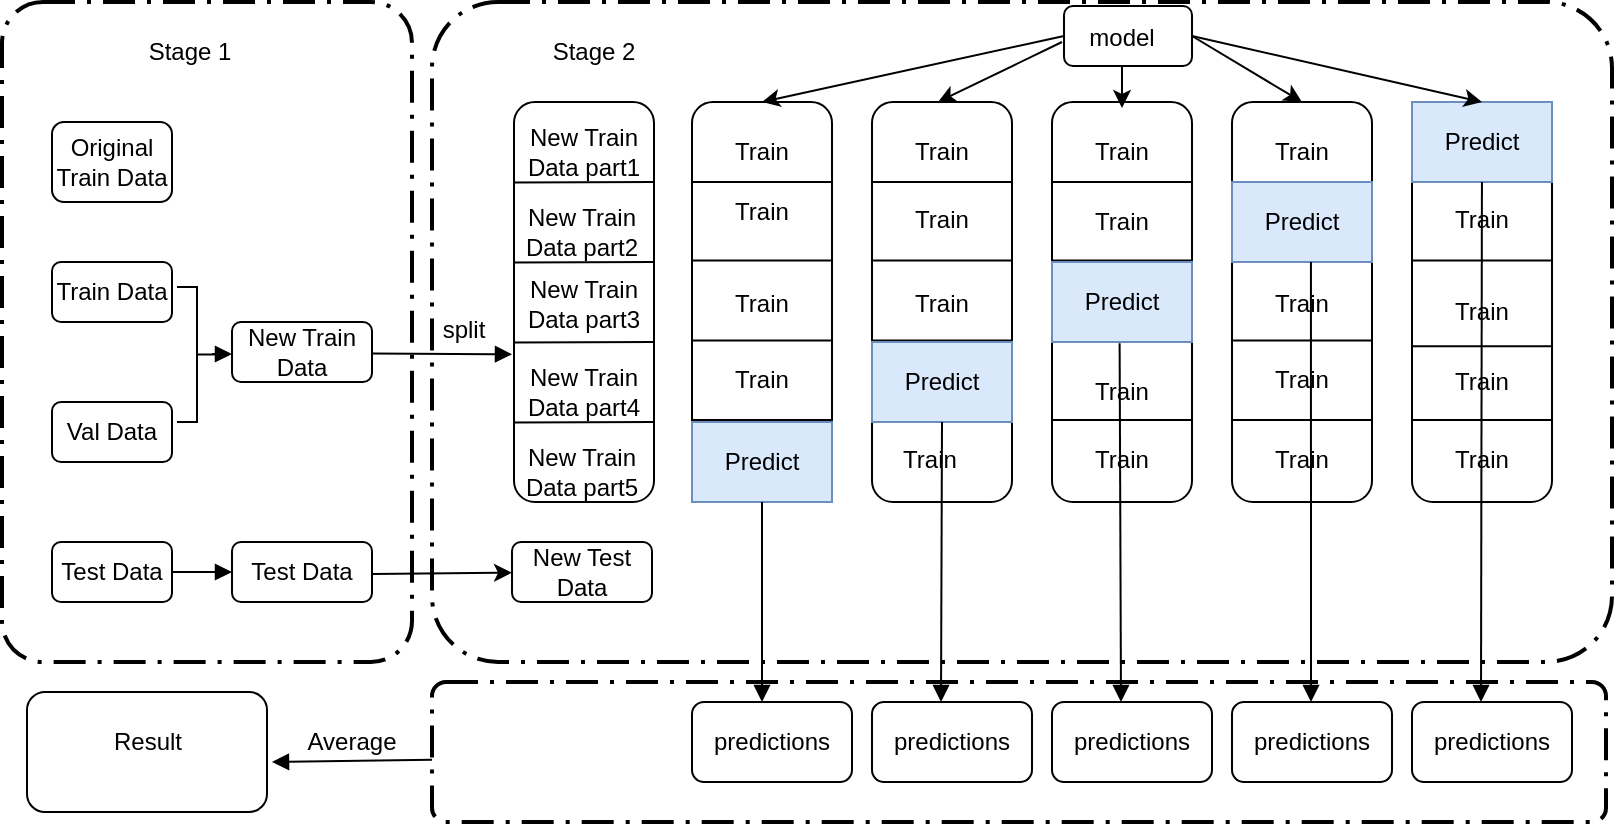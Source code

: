 <mxfile version="14.0.4" type="github">
  <diagram id="dO6tAKvJiPSVII-vZ6FS" name="Page-1">
    <mxGraphModel dx="1865" dy="1661" grid="1" gridSize="10" guides="1" tooltips="1" connect="1" arrows="1" fold="1" page="1" pageScale="1" pageWidth="827" pageHeight="1169" math="0" shadow="0">
      <root>
        <mxCell id="0" />
        <mxCell id="1" parent="0" />
        <mxCell id="9sRZHM92yr7rH6drEYQw-5" value="" style="rounded=1;arcSize=10;dashed=1;strokeColor=#000000;fillColor=none;gradientColor=none;dashPattern=8 3 1 3;strokeWidth=2;" vertex="1" parent="1">
          <mxGeometry x="-85" y="-20" width="205" height="330" as="geometry" />
        </mxCell>
        <mxCell id="9sRZHM92yr7rH6drEYQw-6" value="" style="rounded=1;arcSize=10;dashed=1;strokeColor=#000000;fillColor=none;gradientColor=none;dashPattern=8 3 1 3;strokeWidth=2;" vertex="1" parent="1">
          <mxGeometry x="130" y="-20" width="590" height="330" as="geometry" />
        </mxCell>
        <mxCell id="9sRZHM92yr7rH6drEYQw-7" value="Original Train Data" style="shape=ext;rounded=1;html=1;whiteSpace=wrap;" vertex="1" parent="1">
          <mxGeometry x="-60" y="40" width="60" height="40" as="geometry" />
        </mxCell>
        <mxCell id="9sRZHM92yr7rH6drEYQw-8" value="Train Data" style="shape=ext;rounded=1;html=1;whiteSpace=wrap;" vertex="1" parent="1">
          <mxGeometry x="-60" y="110" width="60" height="30" as="geometry" />
        </mxCell>
        <mxCell id="9sRZHM92yr7rH6drEYQw-9" value="Test Data" style="shape=ext;rounded=1;html=1;whiteSpace=wrap;" vertex="1" parent="1">
          <mxGeometry x="-60" y="250" width="60" height="30" as="geometry" />
        </mxCell>
        <mxCell id="9sRZHM92yr7rH6drEYQw-10" value="Val Data" style="shape=ext;rounded=1;html=1;whiteSpace=wrap;" vertex="1" parent="1">
          <mxGeometry x="-60" y="180" width="60" height="30" as="geometry" />
        </mxCell>
        <mxCell id="9sRZHM92yr7rH6drEYQw-11" value="New Train Data" style="shape=ext;rounded=1;html=1;whiteSpace=wrap;" vertex="1" parent="1">
          <mxGeometry x="30" y="140" width="70" height="30" as="geometry" />
        </mxCell>
        <mxCell id="9sRZHM92yr7rH6drEYQw-12" value="" style="html=1;shape=mxgraph.flowchart.annotation_2;align=left;labelPosition=right;direction=north;rotation=-90;" vertex="1" parent="1">
          <mxGeometry x="-21.25" y="146.25" width="67.5" height="20" as="geometry" />
        </mxCell>
        <mxCell id="9sRZHM92yr7rH6drEYQw-14" value="" style="endArrow=block;endFill=1;endSize=6;html=1;" edge="1" parent="1">
          <mxGeometry width="100" relative="1" as="geometry">
            <mxPoint x="20" y="156" as="sourcePoint" />
            <mxPoint x="30" y="156" as="targetPoint" />
            <Array as="points">
              <mxPoint x="20" y="156" />
            </Array>
          </mxGeometry>
        </mxCell>
        <mxCell id="9sRZHM92yr7rH6drEYQw-15" value="Stage 1" style="text;html=1;strokeColor=none;fillColor=none;align=center;verticalAlign=middle;whiteSpace=wrap;rounded=0;" vertex="1" parent="1">
          <mxGeometry x="-21.25" y="-5" width="60" height="20" as="geometry" />
        </mxCell>
        <mxCell id="9sRZHM92yr7rH6drEYQw-16" value="Test Data" style="shape=ext;rounded=1;html=1;whiteSpace=wrap;" vertex="1" parent="1">
          <mxGeometry x="30" y="250" width="70" height="30" as="geometry" />
        </mxCell>
        <mxCell id="9sRZHM92yr7rH6drEYQw-17" value="" style="endArrow=block;endFill=1;endSize=6;html=1;exitX=1;exitY=0.5;exitDx=0;exitDy=0;entryX=0;entryY=0.5;entryDx=0;entryDy=0;" edge="1" parent="1" source="9sRZHM92yr7rH6drEYQw-9" target="9sRZHM92yr7rH6drEYQw-16">
          <mxGeometry width="100" relative="1" as="geometry">
            <mxPoint y="244.5" as="sourcePoint" />
            <mxPoint x="30" y="245" as="targetPoint" />
          </mxGeometry>
        </mxCell>
        <mxCell id="9sRZHM92yr7rH6drEYQw-19" value="New Test Data" style="shape=ext;rounded=1;html=1;whiteSpace=wrap;" vertex="1" parent="1">
          <mxGeometry x="170" y="250" width="70" height="30" as="geometry" />
        </mxCell>
        <mxCell id="9sRZHM92yr7rH6drEYQw-20" value="" style="endArrow=block;endFill=1;endSize=6;html=1;" edge="1" parent="1">
          <mxGeometry width="100" relative="1" as="geometry">
            <mxPoint x="100" y="155.75" as="sourcePoint" />
            <mxPoint x="170" y="156.139" as="targetPoint" />
          </mxGeometry>
        </mxCell>
        <mxCell id="9sRZHM92yr7rH6drEYQw-22" value="split" style="text;html=1;strokeColor=none;fillColor=none;align=center;verticalAlign=middle;whiteSpace=wrap;rounded=0;" vertex="1" parent="1">
          <mxGeometry x="126" y="134.25" width="40" height="20" as="geometry" />
        </mxCell>
        <mxCell id="9sRZHM92yr7rH6drEYQw-35" value="" style="shape=ext;rounded=1;html=1;whiteSpace=wrap;" vertex="1" parent="1">
          <mxGeometry x="171" y="30" width="70" height="200" as="geometry" />
        </mxCell>
        <mxCell id="9sRZHM92yr7rH6drEYQw-36" value="" style="endArrow=none;html=1;rounded=0;" edge="1" parent="1">
          <mxGeometry relative="1" as="geometry">
            <mxPoint x="171" y="70.25" as="sourcePoint" />
            <mxPoint x="241" y="70" as="targetPoint" />
          </mxGeometry>
        </mxCell>
        <mxCell id="9sRZHM92yr7rH6drEYQw-37" value="New Train Data part1" style="text;html=1;strokeColor=none;fillColor=none;align=center;verticalAlign=middle;whiteSpace=wrap;rounded=0;" vertex="1" parent="1">
          <mxGeometry x="171" y="40" width="70" height="30" as="geometry" />
        </mxCell>
        <mxCell id="9sRZHM92yr7rH6drEYQw-38" value="New Train Data part3&lt;span style=&quot;color: rgba(0 , 0 , 0 , 0) ; font-family: monospace ; font-size: 0px&quot;&gt;%3CmxGraphModel%3E%3Croot%3E%3CmxCell%20id%3D%220%22%2F%3E%3CmxCell%20id%3D%221%22%20parent%3D%220%22%2F%3E%3CmxCell%20id%3D%222%22%20value%3D%22%22%20style%3D%22endArrow%3Dnone%3Bhtml%3D1%3Brounded%3D0%3B%22%20edge%3D%221%22%20parent%3D%221%22%3E%3CmxGeometry%20relative%3D%221%22%20as%3D%22geometry%22%3E%3CmxPoint%20x%3D%22270%22%20y%3D%2271%22%20as%3D%22sourcePoint%22%2F%3E%3CmxPoint%20x%3D%22340%22%20y%3D%2270.75%22%20as%3D%22targetPoint%22%2F%3E%3C%2FmxGeometry%3E%3C%2FmxCell%3E%3C%2Froot%3E%3C%2FmxGraphModel%3E&lt;/span&gt;" style="text;html=1;strokeColor=none;fillColor=none;align=center;verticalAlign=middle;whiteSpace=wrap;rounded=0;" vertex="1" parent="1">
          <mxGeometry x="171" y="116.25" width="70" height="30" as="geometry" />
        </mxCell>
        <mxCell id="9sRZHM92yr7rH6drEYQw-39" value="New Train Data part2" style="text;html=1;strokeColor=none;fillColor=none;align=center;verticalAlign=middle;whiteSpace=wrap;rounded=0;" vertex="1" parent="1">
          <mxGeometry x="170" y="80" width="70" height="30" as="geometry" />
        </mxCell>
        <mxCell id="9sRZHM92yr7rH6drEYQw-40" value="" style="endArrow=none;html=1;rounded=0;" edge="1" parent="1">
          <mxGeometry relative="1" as="geometry">
            <mxPoint x="171" y="110.25" as="sourcePoint" />
            <mxPoint x="241" y="110" as="targetPoint" />
          </mxGeometry>
        </mxCell>
        <mxCell id="9sRZHM92yr7rH6drEYQw-41" value="" style="endArrow=none;html=1;rounded=0;" edge="1" parent="1">
          <mxGeometry relative="1" as="geometry">
            <mxPoint x="171" y="150.25" as="sourcePoint" />
            <mxPoint x="241" y="150" as="targetPoint" />
          </mxGeometry>
        </mxCell>
        <mxCell id="9sRZHM92yr7rH6drEYQw-43" value="" style="endArrow=none;html=1;rounded=0;" edge="1" parent="1">
          <mxGeometry relative="1" as="geometry">
            <mxPoint x="171" y="190.25" as="sourcePoint" />
            <mxPoint x="241" y="190" as="targetPoint" />
          </mxGeometry>
        </mxCell>
        <mxCell id="9sRZHM92yr7rH6drEYQw-44" value="New Train Data part4&lt;span style=&quot;color: rgba(0 , 0 , 0 , 0) ; font-family: monospace ; font-size: 0px&quot;&gt;%3CmxGraphModel%3E%3Croot%3E%3CmxCell%20id%3D%220%22%2F%3E%3CmxCell%20id%3D%221%22%20parent%3D%220%22%2F%3E%3CmxCell%20id%3D%222%22%20value%3D%22%22%20style%3D%22endArrow%3Dnone%3Bhtml%3D1%3Brounded%3D0%3B%22%20edge%3D%221%22%20parent%3D%221%22%3E%3CmxGeometry%20relative%3D%221%22%20as%3D%22geometry%22%3E%3CmxPoint%20x%3D%22270%22%20y%3D%2271%22%20as%3D%22sourcePoint%22%2F%3E%3CmxPoint%20x%3D%22340%22%20y%3D%2270.75%22%20as%3D%22targetPoint%22%2F%3E%3C%2FmxGeometry%3E%3C%2FmxCell%3E%3C%2Froot%3E%3C%2FmxGraphModel%3E&lt;/span&gt;" style="text;html=1;strokeColor=none;fillColor=none;align=center;verticalAlign=middle;whiteSpace=wrap;rounded=0;" vertex="1" parent="1">
          <mxGeometry x="171" y="160" width="70" height="30" as="geometry" />
        </mxCell>
        <mxCell id="9sRZHM92yr7rH6drEYQw-45" value="New Train Data part5&lt;span style=&quot;color: rgba(0 , 0 , 0 , 0) ; font-family: monospace ; font-size: 0px&quot;&gt;%3CmxGraphModel%3E%3Croot%3E%3CmxCell%20id%3D%220%22%2F%3E%3CmxCell%20id%3D%221%22%20parent%3D%220%22%2F%3E%3CmxCell%20id%3D%222%22%20value%3D%22%22%20style%3D%22endArrow%3Dnone%3Bhtml%3D1%3Brounded%3D0%3B%22%20edge%3D%221%22%20parent%3D%221%22%3E%3CmxGeometry%20relative%3D%221%22%20as%3D%22geometry%22%3E%3CmxPoint%20x%3D%22270%22%20y%3D%2271%22%20as%3D%22sourcePoint%22%2F%3E%3CmxPoint%20x%3D%22340%22%20y%3D%2270.75%22%20as%3D%22targetPoint%22%2F%3E%3C%2FmxGeometry%3E%3C%2FmxCell%3E%3C%2Froot%3E%3C%2FmxGraphModel%3E&lt;/span&gt;" style="text;html=1;strokeColor=none;fillColor=none;align=center;verticalAlign=middle;whiteSpace=wrap;rounded=0;" vertex="1" parent="1">
          <mxGeometry x="170" y="200" width="70" height="30" as="geometry" />
        </mxCell>
        <mxCell id="9sRZHM92yr7rH6drEYQw-47" value="" style="endArrow=classic;html=1;" edge="1" parent="1" target="9sRZHM92yr7rH6drEYQw-19">
          <mxGeometry width="50" height="50" relative="1" as="geometry">
            <mxPoint x="100" y="266" as="sourcePoint" />
            <mxPoint x="150" y="220" as="targetPoint" />
          </mxGeometry>
        </mxCell>
        <mxCell id="9sRZHM92yr7rH6drEYQw-48" value="" style="shape=ext;rounded=1;html=1;whiteSpace=wrap;" vertex="1" parent="1">
          <mxGeometry x="260" y="30" width="70" height="200" as="geometry" />
        </mxCell>
        <mxCell id="9sRZHM92yr7rH6drEYQw-49" value="" style="shape=ext;rounded=1;html=1;whiteSpace=wrap;" vertex="1" parent="1">
          <mxGeometry x="350" y="30" width="70" height="200" as="geometry" />
        </mxCell>
        <mxCell id="9sRZHM92yr7rH6drEYQw-50" value="" style="shape=ext;rounded=1;html=1;whiteSpace=wrap;" vertex="1" parent="1">
          <mxGeometry x="440" y="30" width="70" height="200" as="geometry" />
        </mxCell>
        <mxCell id="9sRZHM92yr7rH6drEYQw-51" value="" style="shape=ext;rounded=1;html=1;whiteSpace=wrap;" vertex="1" parent="1">
          <mxGeometry x="530" y="30" width="70" height="200" as="geometry" />
        </mxCell>
        <mxCell id="9sRZHM92yr7rH6drEYQw-52" value="" style="shape=ext;rounded=1;html=1;whiteSpace=wrap;" vertex="1" parent="1">
          <mxGeometry x="620" y="30" width="70" height="200" as="geometry" />
        </mxCell>
        <mxCell id="9sRZHM92yr7rH6drEYQw-53" value="" style="line;strokeWidth=1;rotatable=0;dashed=0;labelPosition=right;align=left;verticalAlign=middle;spacingTop=0;spacingLeft=6;points=[];portConstraint=eastwest;" vertex="1" parent="1">
          <mxGeometry x="260" y="65" width="70" height="10" as="geometry" />
        </mxCell>
        <mxCell id="9sRZHM92yr7rH6drEYQw-54" value="" style="line;strokeWidth=1;rotatable=0;dashed=0;labelPosition=right;align=left;verticalAlign=middle;spacingTop=0;spacingLeft=6;points=[];portConstraint=eastwest;" vertex="1" parent="1">
          <mxGeometry x="350" y="65" width="70" height="10" as="geometry" />
        </mxCell>
        <mxCell id="9sRZHM92yr7rH6drEYQw-55" value="" style="line;strokeWidth=1;rotatable=0;dashed=0;labelPosition=right;align=left;verticalAlign=middle;spacingTop=0;spacingLeft=6;points=[];portConstraint=eastwest;" vertex="1" parent="1">
          <mxGeometry x="260" y="104.25" width="70" height="10" as="geometry" />
        </mxCell>
        <mxCell id="9sRZHM92yr7rH6drEYQw-56" value="" style="line;strokeWidth=1;rotatable=0;dashed=0;labelPosition=right;align=left;verticalAlign=middle;spacingTop=0;spacingLeft=6;points=[];portConstraint=eastwest;" vertex="1" parent="1">
          <mxGeometry x="260" y="144.25" width="70" height="10" as="geometry" />
        </mxCell>
        <mxCell id="9sRZHM92yr7rH6drEYQw-57" value="" style="line;strokeWidth=1;rotatable=0;dashed=0;labelPosition=right;align=left;verticalAlign=middle;spacingTop=0;spacingLeft=6;points=[];portConstraint=eastwest;" vertex="1" parent="1">
          <mxGeometry x="260" y="184" width="70" height="10" as="geometry" />
        </mxCell>
        <mxCell id="9sRZHM92yr7rH6drEYQw-58" value="" style="line;strokeWidth=1;rotatable=0;dashed=0;labelPosition=right;align=left;verticalAlign=middle;spacingTop=0;spacingLeft=6;points=[];portConstraint=eastwest;" vertex="1" parent="1">
          <mxGeometry x="350" y="104.25" width="70" height="10" as="geometry" />
        </mxCell>
        <mxCell id="9sRZHM92yr7rH6drEYQw-59" value="" style="line;strokeWidth=1;rotatable=0;dashed=0;labelPosition=right;align=left;verticalAlign=middle;spacingTop=0;spacingLeft=6;points=[];portConstraint=eastwest;" vertex="1" parent="1">
          <mxGeometry x="350" y="144.25" width="70" height="10" as="geometry" />
        </mxCell>
        <mxCell id="9sRZHM92yr7rH6drEYQw-60" value="" style="line;strokeWidth=1;rotatable=0;dashed=0;labelPosition=right;align=left;verticalAlign=middle;spacingTop=0;spacingLeft=6;points=[];portConstraint=eastwest;" vertex="1" parent="1">
          <mxGeometry x="350" y="184" width="70" height="10" as="geometry" />
        </mxCell>
        <mxCell id="9sRZHM92yr7rH6drEYQw-61" value="" style="line;strokeWidth=1;rotatable=0;dashed=0;labelPosition=right;align=left;verticalAlign=middle;spacingTop=0;spacingLeft=6;points=[];portConstraint=eastwest;" vertex="1" parent="1">
          <mxGeometry x="530" y="65" width="70" height="10" as="geometry" />
        </mxCell>
        <mxCell id="9sRZHM92yr7rH6drEYQw-62" value="" style="line;strokeWidth=1;rotatable=0;dashed=0;labelPosition=right;align=left;verticalAlign=middle;spacingTop=0;spacingLeft=6;points=[];portConstraint=eastwest;" vertex="1" parent="1">
          <mxGeometry x="440" y="65" width="70" height="10" as="geometry" />
        </mxCell>
        <mxCell id="9sRZHM92yr7rH6drEYQw-63" value="" style="line;strokeWidth=1;rotatable=0;dashed=0;labelPosition=right;align=left;verticalAlign=middle;spacingTop=0;spacingLeft=6;points=[];portConstraint=eastwest;" vertex="1" parent="1">
          <mxGeometry x="620" y="65" width="70" height="10" as="geometry" />
        </mxCell>
        <mxCell id="9sRZHM92yr7rH6drEYQw-64" value="" style="line;strokeWidth=1;rotatable=0;dashed=0;labelPosition=right;align=left;verticalAlign=middle;spacingTop=0;spacingLeft=6;points=[];portConstraint=eastwest;" vertex="1" parent="1">
          <mxGeometry x="440" y="144.25" width="70" height="10" as="geometry" />
        </mxCell>
        <mxCell id="9sRZHM92yr7rH6drEYQw-65" value="" style="line;strokeWidth=1;rotatable=0;dashed=0;labelPosition=right;align=left;verticalAlign=middle;spacingTop=0;spacingLeft=6;points=[];portConstraint=eastwest;" vertex="1" parent="1">
          <mxGeometry x="440" y="104.25" width="70" height="10" as="geometry" />
        </mxCell>
        <mxCell id="9sRZHM92yr7rH6drEYQw-66" value="" style="line;strokeWidth=1;rotatable=0;dashed=0;labelPosition=right;align=left;verticalAlign=middle;spacingTop=0;spacingLeft=6;points=[];portConstraint=eastwest;" vertex="1" parent="1">
          <mxGeometry x="440" y="184" width="70" height="10" as="geometry" />
        </mxCell>
        <mxCell id="9sRZHM92yr7rH6drEYQw-67" value="" style="line;strokeWidth=1;rotatable=0;dashed=0;labelPosition=right;align=left;verticalAlign=middle;spacingTop=0;spacingLeft=6;points=[];portConstraint=eastwest;" vertex="1" parent="1">
          <mxGeometry x="530" y="104.25" width="70" height="10" as="geometry" />
        </mxCell>
        <mxCell id="9sRZHM92yr7rH6drEYQw-68" value="" style="line;strokeWidth=1;rotatable=0;dashed=0;labelPosition=right;align=left;verticalAlign=middle;spacingTop=0;spacingLeft=6;points=[];portConstraint=eastwest;" vertex="1" parent="1">
          <mxGeometry x="530" y="144.25" width="70" height="10" as="geometry" />
        </mxCell>
        <mxCell id="9sRZHM92yr7rH6drEYQw-69" value="" style="line;strokeWidth=1;rotatable=0;dashed=0;labelPosition=right;align=left;verticalAlign=middle;spacingTop=0;spacingLeft=6;points=[];portConstraint=eastwest;" vertex="1" parent="1">
          <mxGeometry x="530" y="184" width="70" height="10" as="geometry" />
        </mxCell>
        <mxCell id="9sRZHM92yr7rH6drEYQw-70" value="" style="line;strokeWidth=1;rotatable=0;dashed=0;labelPosition=right;align=left;verticalAlign=middle;spacingTop=0;spacingLeft=6;points=[];portConstraint=eastwest;" vertex="1" parent="1">
          <mxGeometry x="620" y="104.25" width="70" height="10" as="geometry" />
        </mxCell>
        <mxCell id="9sRZHM92yr7rH6drEYQw-71" value="" style="line;strokeWidth=1;rotatable=0;dashed=0;labelPosition=right;align=left;verticalAlign=middle;spacingTop=0;spacingLeft=6;points=[];portConstraint=eastwest;" vertex="1" parent="1">
          <mxGeometry x="620" y="184" width="70" height="10" as="geometry" />
        </mxCell>
        <mxCell id="9sRZHM92yr7rH6drEYQw-72" value="" style="line;strokeWidth=1;rotatable=0;dashed=0;labelPosition=right;align=left;verticalAlign=middle;spacingTop=0;spacingLeft=6;points=[];portConstraint=eastwest;" vertex="1" parent="1">
          <mxGeometry x="620" y="134.25" width="70" height="35.75" as="geometry" />
        </mxCell>
        <mxCell id="9sRZHM92yr7rH6drEYQw-73" value="Train" style="text;html=1;strokeColor=none;fillColor=none;align=center;verticalAlign=middle;whiteSpace=wrap;rounded=0;" vertex="1" parent="1">
          <mxGeometry x="260" y="40" width="70" height="30" as="geometry" />
        </mxCell>
        <mxCell id="9sRZHM92yr7rH6drEYQw-74" value="Train" style="text;html=1;strokeColor=none;fillColor=none;align=center;verticalAlign=middle;whiteSpace=wrap;rounded=0;" vertex="1" parent="1">
          <mxGeometry x="260" y="116.25" width="70" height="30" as="geometry" />
        </mxCell>
        <mxCell id="9sRZHM92yr7rH6drEYQw-75" value="Train" style="text;html=1;strokeColor=none;fillColor=none;align=center;verticalAlign=middle;whiteSpace=wrap;rounded=0;" vertex="1" parent="1">
          <mxGeometry x="260" y="154.25" width="70" height="30" as="geometry" />
        </mxCell>
        <mxCell id="9sRZHM92yr7rH6drEYQw-76" value="Train" style="text;html=1;strokeColor=none;fillColor=none;align=center;verticalAlign=middle;whiteSpace=wrap;rounded=0;" vertex="1" parent="1">
          <mxGeometry x="260" y="70" width="70" height="30" as="geometry" />
        </mxCell>
        <mxCell id="9sRZHM92yr7rH6drEYQw-77" value="Train" style="text;html=1;strokeColor=none;fillColor=none;align=center;verticalAlign=middle;whiteSpace=wrap;rounded=0;" vertex="1" parent="1">
          <mxGeometry x="350" y="74.25" width="70" height="30" as="geometry" />
        </mxCell>
        <mxCell id="9sRZHM92yr7rH6drEYQw-78" value="Train" style="text;html=1;strokeColor=none;fillColor=none;align=center;verticalAlign=middle;whiteSpace=wrap;rounded=0;" vertex="1" parent="1">
          <mxGeometry x="530" y="40" width="70" height="30" as="geometry" />
        </mxCell>
        <mxCell id="9sRZHM92yr7rH6drEYQw-79" value="Train" style="text;html=1;strokeColor=none;fillColor=none;align=center;verticalAlign=middle;whiteSpace=wrap;rounded=0;" vertex="1" parent="1">
          <mxGeometry x="440" y="40" width="70" height="30" as="geometry" />
        </mxCell>
        <mxCell id="9sRZHM92yr7rH6drEYQw-80" value="Train" style="text;html=1;strokeColor=none;fillColor=none;align=center;verticalAlign=middle;whiteSpace=wrap;rounded=0;" vertex="1" parent="1">
          <mxGeometry x="350" y="40" width="70" height="30" as="geometry" />
        </mxCell>
        <mxCell id="9sRZHM92yr7rH6drEYQw-81" value="Train" style="text;html=1;strokeColor=none;fillColor=none;align=center;verticalAlign=middle;whiteSpace=wrap;rounded=0;" vertex="1" parent="1">
          <mxGeometry x="440" y="75" width="70" height="30" as="geometry" />
        </mxCell>
        <mxCell id="9sRZHM92yr7rH6drEYQw-82" value="Train" style="text;html=1;strokeColor=none;fillColor=none;align=center;verticalAlign=middle;whiteSpace=wrap;rounded=0;" vertex="1" parent="1">
          <mxGeometry x="530" y="194" width="70" height="30" as="geometry" />
        </mxCell>
        <mxCell id="9sRZHM92yr7rH6drEYQw-83" value="Train" style="text;html=1;strokeColor=none;fillColor=none;align=center;verticalAlign=middle;whiteSpace=wrap;rounded=0;" vertex="1" parent="1">
          <mxGeometry x="350" y="116.25" width="70" height="30" as="geometry" />
        </mxCell>
        <mxCell id="9sRZHM92yr7rH6drEYQw-84" value="Train" style="text;html=1;strokeColor=none;fillColor=none;align=center;verticalAlign=middle;whiteSpace=wrap;rounded=0;" vertex="1" parent="1">
          <mxGeometry x="440" y="194" width="70" height="30" as="geometry" />
        </mxCell>
        <mxCell id="9sRZHM92yr7rH6drEYQw-85" value="Train" style="text;html=1;strokeColor=none;fillColor=none;align=center;verticalAlign=middle;whiteSpace=wrap;rounded=0;" vertex="1" parent="1">
          <mxGeometry x="530" y="116.25" width="70" height="30" as="geometry" />
        </mxCell>
        <mxCell id="9sRZHM92yr7rH6drEYQw-86" value="Train" style="text;html=1;strokeColor=none;fillColor=none;align=center;verticalAlign=middle;whiteSpace=wrap;rounded=0;" vertex="1" parent="1">
          <mxGeometry x="344" y="194" width="70" height="30" as="geometry" />
        </mxCell>
        <mxCell id="9sRZHM92yr7rH6drEYQw-87" value="Train" style="text;html=1;strokeColor=none;fillColor=none;align=center;verticalAlign=middle;whiteSpace=wrap;rounded=0;" vertex="1" parent="1">
          <mxGeometry x="440" y="160" width="70" height="30" as="geometry" />
        </mxCell>
        <mxCell id="9sRZHM92yr7rH6drEYQw-88" value="Train" style="text;html=1;strokeColor=none;fillColor=none;align=center;verticalAlign=middle;whiteSpace=wrap;rounded=0;" vertex="1" parent="1">
          <mxGeometry x="530" y="154" width="70" height="30" as="geometry" />
        </mxCell>
        <mxCell id="9sRZHM92yr7rH6drEYQw-89" value="Predict" style="text;html=1;strokeColor=#6c8ebf;fillColor=#dae8fc;align=center;verticalAlign=middle;whiteSpace=wrap;rounded=0;" vertex="1" parent="1">
          <mxGeometry x="260" y="190" width="70" height="40" as="geometry" />
        </mxCell>
        <mxCell id="9sRZHM92yr7rH6drEYQw-90" value="Predict" style="text;html=1;strokeColor=#6c8ebf;fillColor=#dae8fc;align=center;verticalAlign=middle;whiteSpace=wrap;rounded=0;" vertex="1" parent="1">
          <mxGeometry x="350" y="150" width="70" height="40" as="geometry" />
        </mxCell>
        <mxCell id="9sRZHM92yr7rH6drEYQw-91" value="Predict" style="text;html=1;strokeColor=#6c8ebf;fillColor=#dae8fc;align=center;verticalAlign=middle;whiteSpace=wrap;rounded=0;" vertex="1" parent="1">
          <mxGeometry x="440" y="110" width="70" height="40" as="geometry" />
        </mxCell>
        <mxCell id="9sRZHM92yr7rH6drEYQw-92" value="Predict" style="text;html=1;strokeColor=#6c8ebf;fillColor=#dae8fc;align=center;verticalAlign=middle;whiteSpace=wrap;rounded=0;" vertex="1" parent="1">
          <mxGeometry x="530" y="70" width="70" height="40" as="geometry" />
        </mxCell>
        <mxCell id="9sRZHM92yr7rH6drEYQw-95" value="Predict" style="text;html=1;strokeColor=#6c8ebf;fillColor=#dae8fc;align=center;verticalAlign=middle;whiteSpace=wrap;rounded=0;" vertex="1" parent="1">
          <mxGeometry x="620" y="30" width="70" height="40" as="geometry" />
        </mxCell>
        <mxCell id="9sRZHM92yr7rH6drEYQw-96" value="Train" style="text;html=1;strokeColor=none;fillColor=none;align=center;verticalAlign=middle;whiteSpace=wrap;rounded=0;" vertex="1" parent="1">
          <mxGeometry x="620" y="74.25" width="70" height="30" as="geometry" />
        </mxCell>
        <mxCell id="9sRZHM92yr7rH6drEYQw-97" value="Train" style="text;html=1;strokeColor=none;fillColor=none;align=center;verticalAlign=middle;whiteSpace=wrap;rounded=0;" vertex="1" parent="1">
          <mxGeometry x="620" y="120" width="70" height="30" as="geometry" />
        </mxCell>
        <mxCell id="9sRZHM92yr7rH6drEYQw-98" value="Train" style="text;html=1;strokeColor=none;fillColor=none;align=center;verticalAlign=middle;whiteSpace=wrap;rounded=0;" vertex="1" parent="1">
          <mxGeometry x="620" y="155" width="70" height="30" as="geometry" />
        </mxCell>
        <mxCell id="9sRZHM92yr7rH6drEYQw-99" value="Train" style="text;html=1;strokeColor=none;fillColor=none;align=center;verticalAlign=middle;whiteSpace=wrap;rounded=0;" vertex="1" parent="1">
          <mxGeometry x="620" y="194" width="70" height="30" as="geometry" />
        </mxCell>
        <mxCell id="9sRZHM92yr7rH6drEYQw-100" value="predictions" style="shape=ext;rounded=1;html=1;whiteSpace=wrap;" vertex="1" parent="1">
          <mxGeometry x="260" y="330" width="80" height="40" as="geometry" />
        </mxCell>
        <mxCell id="9sRZHM92yr7rH6drEYQw-101" value="predictions" style="shape=ext;rounded=1;html=1;whiteSpace=wrap;" vertex="1" parent="1">
          <mxGeometry x="350" y="330" width="80" height="40" as="geometry" />
        </mxCell>
        <mxCell id="9sRZHM92yr7rH6drEYQw-102" value="predictions" style="shape=ext;rounded=1;html=1;whiteSpace=wrap;" vertex="1" parent="1">
          <mxGeometry x="440" y="330" width="80" height="40" as="geometry" />
        </mxCell>
        <mxCell id="9sRZHM92yr7rH6drEYQw-103" value="predictions" style="shape=ext;rounded=1;html=1;whiteSpace=wrap;" vertex="1" parent="1">
          <mxGeometry x="530" y="330" width="80" height="40" as="geometry" />
        </mxCell>
        <mxCell id="9sRZHM92yr7rH6drEYQw-104" value="predictions" style="shape=ext;rounded=1;html=1;whiteSpace=wrap;" vertex="1" parent="1">
          <mxGeometry x="620" y="330" width="80" height="40" as="geometry" />
        </mxCell>
        <mxCell id="9sRZHM92yr7rH6drEYQw-105" value="" style="endArrow=block;endFill=1;endSize=6;html=1;exitX=0.5;exitY=1;exitDx=0;exitDy=0;" edge="1" parent="1" source="9sRZHM92yr7rH6drEYQw-89">
          <mxGeometry width="100" relative="1" as="geometry">
            <mxPoint x="200" y="400" as="sourcePoint" />
            <mxPoint x="295" y="330" as="targetPoint" />
          </mxGeometry>
        </mxCell>
        <mxCell id="9sRZHM92yr7rH6drEYQw-106" value="" style="endArrow=block;endFill=1;endSize=6;html=1;" edge="1" parent="1" source="9sRZHM92yr7rH6drEYQw-95">
          <mxGeometry width="100" relative="1" as="geometry">
            <mxPoint x="654.5" y="230" as="sourcePoint" />
            <mxPoint x="654.5" y="330" as="targetPoint" />
          </mxGeometry>
        </mxCell>
        <mxCell id="9sRZHM92yr7rH6drEYQw-107" value="" style="endArrow=block;endFill=1;endSize=6;html=1;exitX=0.564;exitY=1;exitDx=0;exitDy=0;exitPerimeter=0;" edge="1" parent="1" source="9sRZHM92yr7rH6drEYQw-92">
          <mxGeometry width="100" relative="1" as="geometry">
            <mxPoint x="569.5" y="230" as="sourcePoint" />
            <mxPoint x="569.5" y="330" as="targetPoint" />
          </mxGeometry>
        </mxCell>
        <mxCell id="9sRZHM92yr7rH6drEYQw-108" value="" style="endArrow=block;endFill=1;endSize=6;html=1;exitX=0.483;exitY=0.635;exitDx=0;exitDy=0;exitPerimeter=0;" edge="1" parent="1" source="9sRZHM92yr7rH6drEYQw-64">
          <mxGeometry width="100" relative="1" as="geometry">
            <mxPoint x="474.5" y="230" as="sourcePoint" />
            <mxPoint x="474.5" y="330" as="targetPoint" />
          </mxGeometry>
        </mxCell>
        <mxCell id="9sRZHM92yr7rH6drEYQw-109" value="" style="endArrow=block;endFill=1;endSize=6;html=1;exitX=0.5;exitY=1;exitDx=0;exitDy=0;" edge="1" parent="1" source="9sRZHM92yr7rH6drEYQw-90">
          <mxGeometry width="100" relative="1" as="geometry">
            <mxPoint x="384.5" y="230" as="sourcePoint" />
            <mxPoint x="384.5" y="330" as="targetPoint" />
          </mxGeometry>
        </mxCell>
        <mxCell id="9sRZHM92yr7rH6drEYQw-112" value="" style="rounded=1;arcSize=10;dashed=1;strokeColor=#000000;fillColor=none;gradientColor=none;dashPattern=8 3 1 3;strokeWidth=2;" vertex="1" parent="1">
          <mxGeometry x="130" y="320" width="587" height="70" as="geometry" />
        </mxCell>
        <mxCell id="9sRZHM92yr7rH6drEYQw-113" value="" style="endArrow=block;endFill=1;endSize=6;html=1;" edge="1" parent="1" source="9sRZHM92yr7rH6drEYQw-112">
          <mxGeometry width="100" relative="1" as="geometry">
            <mxPoint x="20" y="354.5" as="sourcePoint" />
            <mxPoint x="50" y="360" as="targetPoint" />
          </mxGeometry>
        </mxCell>
        <mxCell id="9sRZHM92yr7rH6drEYQw-115" value="Average" style="text;html=1;strokeColor=none;fillColor=none;align=center;verticalAlign=middle;whiteSpace=wrap;rounded=0;" vertex="1" parent="1">
          <mxGeometry x="70" y="340" width="40" height="20" as="geometry" />
        </mxCell>
        <mxCell id="9sRZHM92yr7rH6drEYQw-116" value="" style="rounded=1;whiteSpace=wrap;html=1;" vertex="1" parent="1">
          <mxGeometry x="-72.5" y="325" width="120" height="60" as="geometry" />
        </mxCell>
        <mxCell id="9sRZHM92yr7rH6drEYQw-117" value="Result" style="text;html=1;strokeColor=none;fillColor=none;align=center;verticalAlign=middle;whiteSpace=wrap;rounded=0;" vertex="1" parent="1">
          <mxGeometry x="-32.5" y="340" width="40" height="20" as="geometry" />
        </mxCell>
        <mxCell id="9sRZHM92yr7rH6drEYQw-119" value="Stage 2" style="text;html=1;strokeColor=none;fillColor=none;align=center;verticalAlign=middle;whiteSpace=wrap;rounded=0;" vertex="1" parent="1">
          <mxGeometry x="181" y="-5" width="60" height="20" as="geometry" />
        </mxCell>
        <mxCell id="9sRZHM92yr7rH6drEYQw-120" value="" style="rounded=1;whiteSpace=wrap;html=1;" vertex="1" parent="1">
          <mxGeometry x="446" y="-18" width="64" height="30" as="geometry" />
        </mxCell>
        <mxCell id="9sRZHM92yr7rH6drEYQw-121" value="model" style="text;html=1;strokeColor=none;fillColor=none;align=center;verticalAlign=middle;whiteSpace=wrap;rounded=0;" vertex="1" parent="1">
          <mxGeometry x="455" y="-12" width="40" height="20" as="geometry" />
        </mxCell>
        <mxCell id="9sRZHM92yr7rH6drEYQw-122" value="" style="endArrow=classic;html=1;entryX=0.5;entryY=0;entryDx=0;entryDy=0;exitX=0;exitY=0.5;exitDx=0;exitDy=0;" edge="1" parent="1" source="9sRZHM92yr7rH6drEYQw-120" target="9sRZHM92yr7rH6drEYQw-48">
          <mxGeometry width="50" height="50" relative="1" as="geometry">
            <mxPoint x="280" y="180" as="sourcePoint" />
            <mxPoint x="330" y="130" as="targetPoint" />
          </mxGeometry>
        </mxCell>
        <mxCell id="9sRZHM92yr7rH6drEYQw-123" value="" style="endArrow=classic;html=1;entryX=0.5;entryY=0;entryDx=0;entryDy=0;" edge="1" parent="1">
          <mxGeometry width="50" height="50" relative="1" as="geometry">
            <mxPoint x="445" as="sourcePoint" />
            <mxPoint x="383" y="30" as="targetPoint" />
          </mxGeometry>
        </mxCell>
        <mxCell id="9sRZHM92yr7rH6drEYQw-124" value="" style="endArrow=classic;html=1;" edge="1" parent="1">
          <mxGeometry width="50" height="50" relative="1" as="geometry">
            <mxPoint x="475" y="12" as="sourcePoint" />
            <mxPoint x="475" y="33" as="targetPoint" />
          </mxGeometry>
        </mxCell>
        <mxCell id="9sRZHM92yr7rH6drEYQw-125" value="" style="endArrow=classic;html=1;entryX=0.5;entryY=0;entryDx=0;entryDy=0;exitX=1;exitY=0.5;exitDx=0;exitDy=0;" edge="1" parent="1" source="9sRZHM92yr7rH6drEYQw-120" target="9sRZHM92yr7rH6drEYQw-51">
          <mxGeometry width="50" height="50" relative="1" as="geometry">
            <mxPoint x="476" y="30" as="sourcePoint" />
            <mxPoint x="325" y="60" as="targetPoint" />
          </mxGeometry>
        </mxCell>
        <mxCell id="9sRZHM92yr7rH6drEYQw-127" value="" style="endArrow=classic;html=1;entryX=0.5;entryY=0;entryDx=0;entryDy=0;exitX=1;exitY=0.5;exitDx=0;exitDy=0;" edge="1" parent="1" source="9sRZHM92yr7rH6drEYQw-120" target="9sRZHM92yr7rH6drEYQw-95">
          <mxGeometry width="50" height="50" relative="1" as="geometry">
            <mxPoint x="504" y="25" as="sourcePoint" />
            <mxPoint x="575" y="40" as="targetPoint" />
          </mxGeometry>
        </mxCell>
      </root>
    </mxGraphModel>
  </diagram>
</mxfile>
